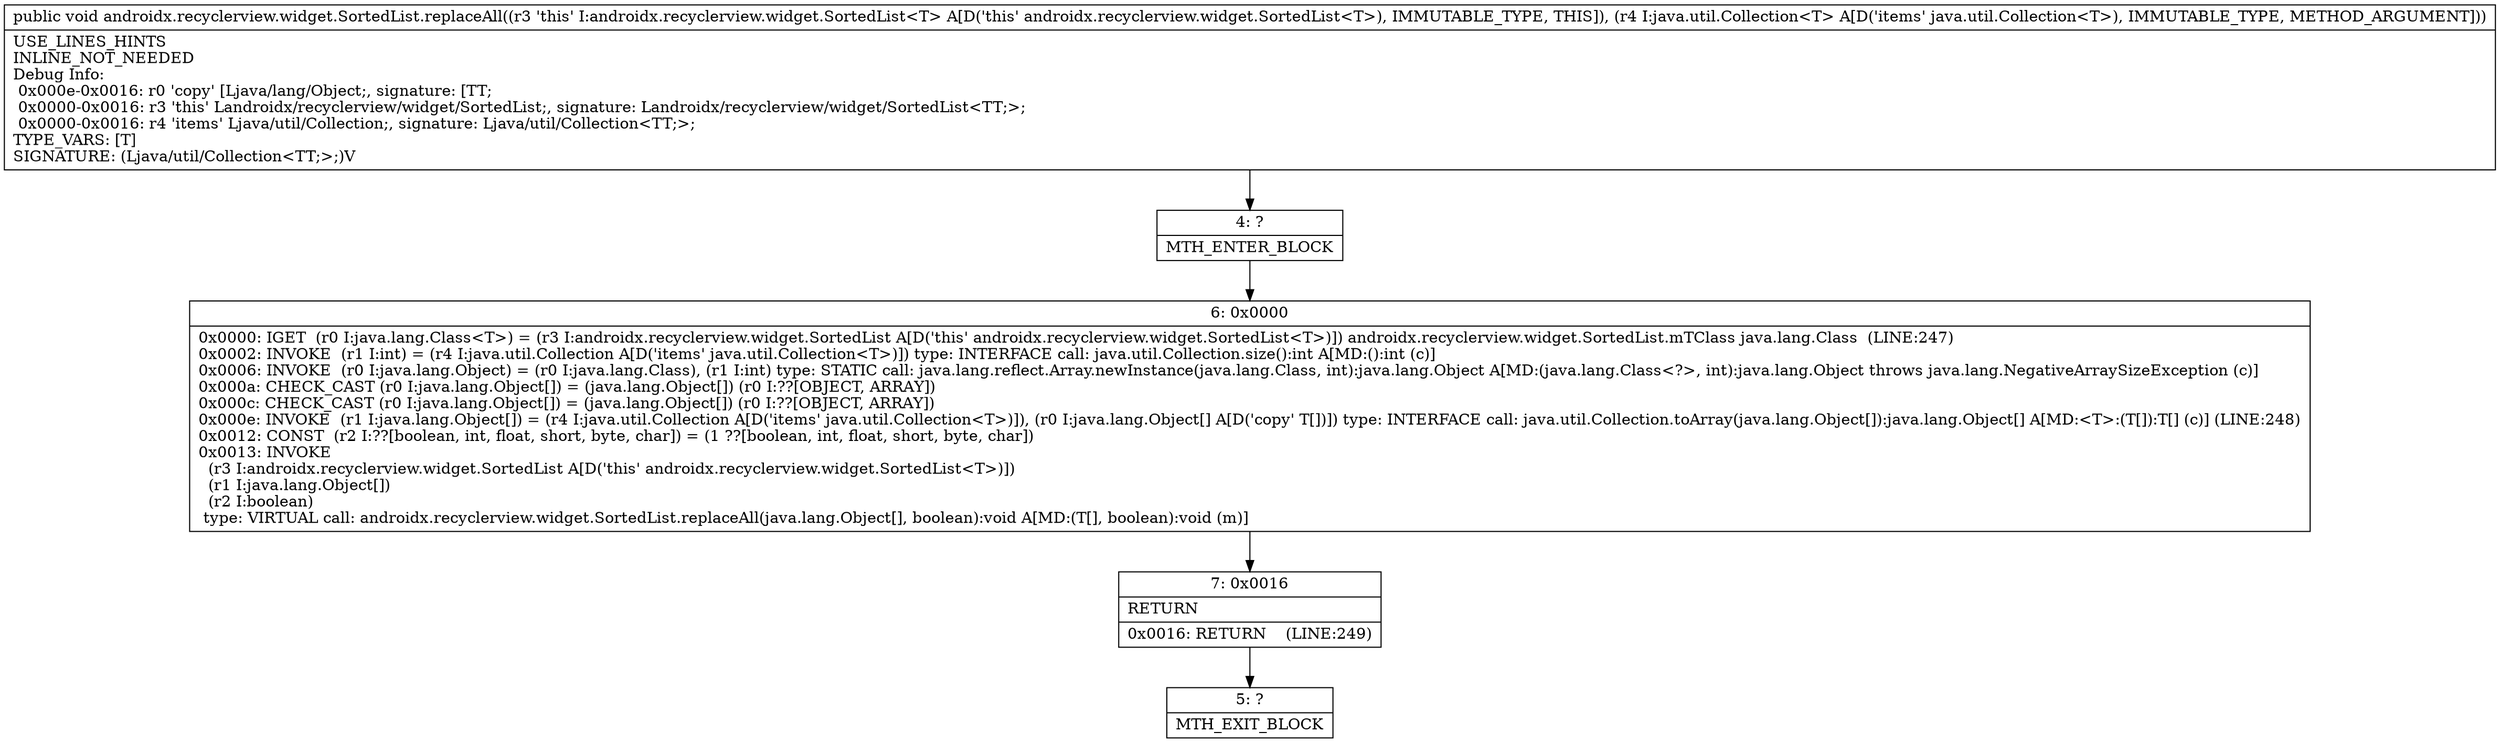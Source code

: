 digraph "CFG forandroidx.recyclerview.widget.SortedList.replaceAll(Ljava\/util\/Collection;)V" {
Node_4 [shape=record,label="{4\:\ ?|MTH_ENTER_BLOCK\l}"];
Node_6 [shape=record,label="{6\:\ 0x0000|0x0000: IGET  (r0 I:java.lang.Class\<T\>) = (r3 I:androidx.recyclerview.widget.SortedList A[D('this' androidx.recyclerview.widget.SortedList\<T\>)]) androidx.recyclerview.widget.SortedList.mTClass java.lang.Class  (LINE:247)\l0x0002: INVOKE  (r1 I:int) = (r4 I:java.util.Collection A[D('items' java.util.Collection\<T\>)]) type: INTERFACE call: java.util.Collection.size():int A[MD:():int (c)]\l0x0006: INVOKE  (r0 I:java.lang.Object) = (r0 I:java.lang.Class), (r1 I:int) type: STATIC call: java.lang.reflect.Array.newInstance(java.lang.Class, int):java.lang.Object A[MD:(java.lang.Class\<?\>, int):java.lang.Object throws java.lang.NegativeArraySizeException (c)]\l0x000a: CHECK_CAST (r0 I:java.lang.Object[]) = (java.lang.Object[]) (r0 I:??[OBJECT, ARRAY]) \l0x000c: CHECK_CAST (r0 I:java.lang.Object[]) = (java.lang.Object[]) (r0 I:??[OBJECT, ARRAY]) \l0x000e: INVOKE  (r1 I:java.lang.Object[]) = (r4 I:java.util.Collection A[D('items' java.util.Collection\<T\>)]), (r0 I:java.lang.Object[] A[D('copy' T[])]) type: INTERFACE call: java.util.Collection.toArray(java.lang.Object[]):java.lang.Object[] A[MD:\<T\>:(T[]):T[] (c)] (LINE:248)\l0x0012: CONST  (r2 I:??[boolean, int, float, short, byte, char]) = (1 ??[boolean, int, float, short, byte, char]) \l0x0013: INVOKE  \l  (r3 I:androidx.recyclerview.widget.SortedList A[D('this' androidx.recyclerview.widget.SortedList\<T\>)])\l  (r1 I:java.lang.Object[])\l  (r2 I:boolean)\l type: VIRTUAL call: androidx.recyclerview.widget.SortedList.replaceAll(java.lang.Object[], boolean):void A[MD:(T[], boolean):void (m)]\l}"];
Node_7 [shape=record,label="{7\:\ 0x0016|RETURN\l|0x0016: RETURN    (LINE:249)\l}"];
Node_5 [shape=record,label="{5\:\ ?|MTH_EXIT_BLOCK\l}"];
MethodNode[shape=record,label="{public void androidx.recyclerview.widget.SortedList.replaceAll((r3 'this' I:androidx.recyclerview.widget.SortedList\<T\> A[D('this' androidx.recyclerview.widget.SortedList\<T\>), IMMUTABLE_TYPE, THIS]), (r4 I:java.util.Collection\<T\> A[D('items' java.util.Collection\<T\>), IMMUTABLE_TYPE, METHOD_ARGUMENT]))  | USE_LINES_HINTS\lINLINE_NOT_NEEDED\lDebug Info:\l  0x000e\-0x0016: r0 'copy' [Ljava\/lang\/Object;, signature: [TT;\l  0x0000\-0x0016: r3 'this' Landroidx\/recyclerview\/widget\/SortedList;, signature: Landroidx\/recyclerview\/widget\/SortedList\<TT;\>;\l  0x0000\-0x0016: r4 'items' Ljava\/util\/Collection;, signature: Ljava\/util\/Collection\<TT;\>;\lTYPE_VARS: [T]\lSIGNATURE: (Ljava\/util\/Collection\<TT;\>;)V\l}"];
MethodNode -> Node_4;Node_4 -> Node_6;
Node_6 -> Node_7;
Node_7 -> Node_5;
}

